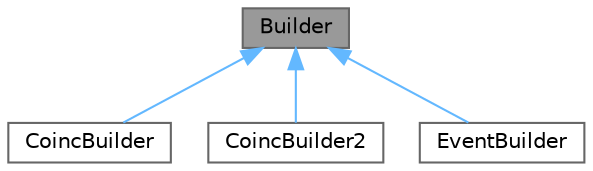 digraph "Builder"
{
 // LATEX_PDF_SIZE
  bgcolor="transparent";
  edge [fontname=Helvetica,fontsize=10,labelfontname=Helvetica,labelfontsize=10];
  node [fontname=Helvetica,fontsize=10,shape=box,height=0.2,width=0.4];
  Node1 [id="Node000001",label="Builder",height=0.2,width=0.4,color="gray40", fillcolor="grey60", style="filled", fontcolor="black",tooltip="Base class of event builders (pure virtual class)"];
  Node1 -> Node2 [id="edge1_Node000001_Node000002",dir="back",color="steelblue1",style="solid",tooltip=" "];
  Node2 [id="Node000002",label="CoincBuilder",height=0.2,width=0.4,color="gray40", fillcolor="white", style="filled",URL="$class_coinc_builder.html",tooltip=" "];
  Node1 -> Node3 [id="edge2_Node000001_Node000003",dir="back",color="steelblue1",style="solid",tooltip=" "];
  Node3 [id="Node000003",label="CoincBuilder2",height=0.2,width=0.4,color="gray40", fillcolor="white", style="filled",URL="$class_coinc_builder2.html",tooltip=" "];
  Node1 -> Node4 [id="edge3_Node000001_Node000004",dir="back",color="steelblue1",style="solid",tooltip=" "];
  Node4 [id="Node000004",label="EventBuilder",height=0.2,width=0.4,color="gray40", fillcolor="white", style="filled",URL="$class_event_builder.html",tooltip=" "];
}
